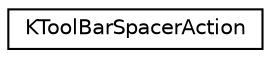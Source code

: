 digraph "Graphical Class Hierarchy"
{
  edge [fontname="Helvetica",fontsize="10",labelfontname="Helvetica",labelfontsize="10"];
  node [fontname="Helvetica",fontsize="10",shape=record];
  rankdir="LR";
  Node0 [label="KToolBarSpacerAction",height=0.2,width=0.4,color="black", fillcolor="white", style="filled",URL="$classKToolBarSpacerAction.html",tooltip="An extension to KAction which allows for adding a spacer item into a QToolBar / KToolBar. "];
}
